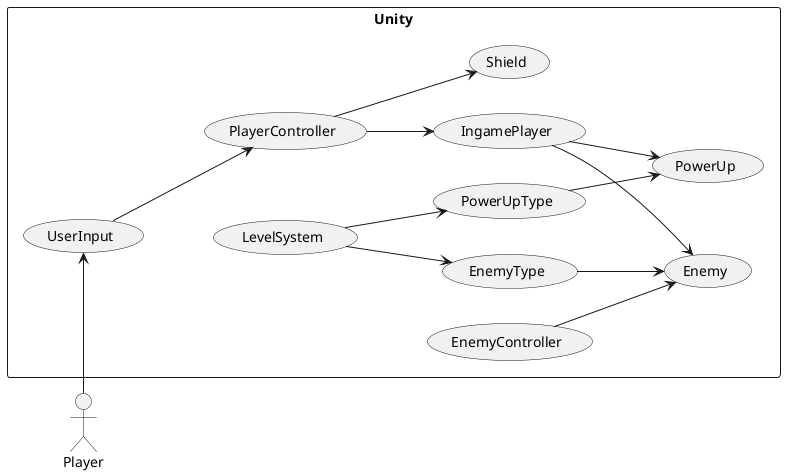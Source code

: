 @startuml
left to right direction

actor Player

rectangle Unity {
  Player -> (UserInput)
  (UserInput) --> (PlayerController)
  (PlayerController) --> (IngamePlayer)
    (IngamePlayer) --> (Enemy)
    (IngamePlayer) --> (PowerUp)

  (EnemyController) --> (Enemy)

  (LevelSystem) --> (PowerUpType)
    (PowerUpType) --> (PowerUp)

  (PlayerController) --> (Shield)


  (LevelSystem) --> (EnemyType)
    (EnemyType) --> (Enemy)


}

@enduml
